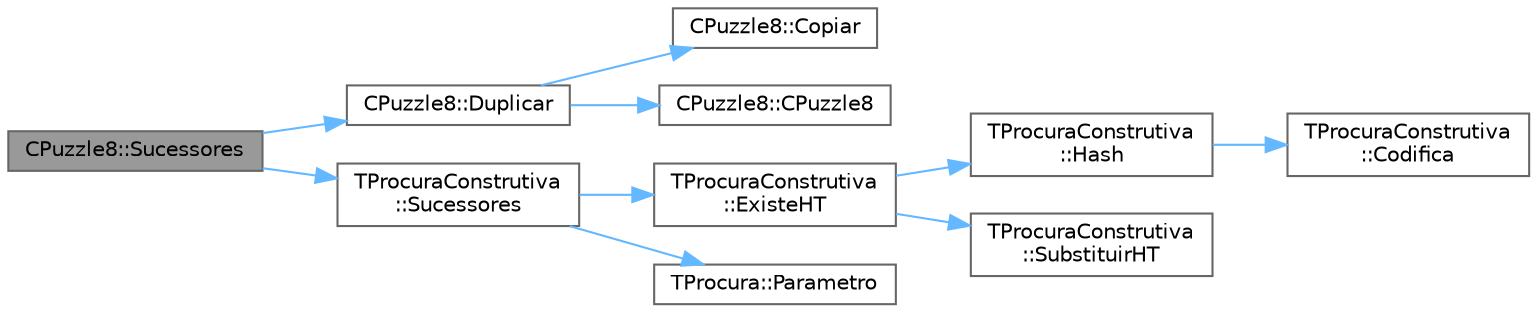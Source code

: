 digraph "CPuzzle8::Sucessores"
{
 // LATEX_PDF_SIZE
  bgcolor="transparent";
  edge [fontname=Helvetica,fontsize=10,labelfontname=Helvetica,labelfontsize=10];
  node [fontname=Helvetica,fontsize=10,shape=box,height=0.2,width=0.4];
  rankdir="LR";
  Node1 [id="Node000001",label="CPuzzle8::Sucessores",height=0.2,width=0.4,color="gray40", fillcolor="grey60", style="filled", fontcolor="black",tooltip="Coloca em sucessores a lista de estados sucessores."];
  Node1 -> Node2 [id="edge10_Node000001_Node000002",color="steelblue1",style="solid",tooltip=" "];
  Node2 [id="Node000002",label="CPuzzle8::Duplicar",height=0.2,width=0.4,color="grey40", fillcolor="white", style="filled",URL="$classCPuzzle8.html#ad0638a270ace9056ffba040d2479fd5a",tooltip="Cria um objecto que é uma cópia deste."];
  Node2 -> Node3 [id="edge11_Node000002_Node000003",color="steelblue1",style="solid",tooltip=" "];
  Node3 [id="Node000003",label="CPuzzle8::Copiar",height=0.2,width=0.4,color="grey40", fillcolor="white", style="filled",URL="$classCPuzzle8.html#aeff7640f4f77cbc742d751185954bce4",tooltip=" "];
  Node2 -> Node4 [id="edge12_Node000002_Node000004",color="steelblue1",style="solid",tooltip=" "];
  Node4 [id="Node000004",label="CPuzzle8::CPuzzle8",height=0.2,width=0.4,color="grey40", fillcolor="white", style="filled",URL="$classCPuzzle8.html#affc83c1c8d36cf1bad6fb48b3d5a7dab",tooltip=" "];
  Node1 -> Node5 [id="edge13_Node000001_Node000005",color="steelblue1",style="solid",tooltip=" "];
  Node5 [id="Node000005",label="TProcuraConstrutiva\l::Sucessores",height=0.2,width=0.4,color="grey40", fillcolor="white", style="filled",URL="$group__RedefinicaoMandatoria.html#ga0a13570d2f5a21296e3c10c2780e170c",tooltip="Coloca em sucessores a lista de estados sucessores."];
  Node5 -> Node6 [id="edge14_Node000005_Node000006",color="steelblue1",style="solid",tooltip=" "];
  Node6 [id="Node000006",label="TProcuraConstrutiva\l::ExisteHT",height=0.2,width=0.4,color="grey40", fillcolor="white", style="filled",URL="$classTProcuraConstrutiva.html#ad7857beab462b4b09a37e70cc9c787ac",tooltip=" "];
  Node6 -> Node7 [id="edge15_Node000006_Node000007",color="steelblue1",style="solid",tooltip=" "];
  Node7 [id="Node000007",label="TProcuraConstrutiva\l::Hash",height=0.2,width=0.4,color="grey40", fillcolor="white", style="filled",URL="$classTProcuraConstrutiva.html#a70375188a6ee7775bc842a3e64f8e35c",tooltip=" "];
  Node7 -> Node8 [id="edge16_Node000007_Node000008",color="steelblue1",style="solid",tooltip=" "];
  Node8 [id="Node000008",label="TProcuraConstrutiva\l::Codifica",height=0.2,width=0.4,color="grey40", fillcolor="white", style="filled",URL="$group__RedefinicaoSugerida.html#ga5ff46e85c8f1394c2502f17025284c11",tooltip="Codifica o estado para um vetor de inteiros de 64 bits."];
  Node6 -> Node9 [id="edge17_Node000006_Node000009",color="steelblue1",style="solid",tooltip=" "];
  Node9 [id="Node000009",label="TProcuraConstrutiva\l::SubstituirHT",height=0.2,width=0.4,color="grey40", fillcolor="white", style="filled",URL="$classTProcuraConstrutiva.html#a99b7a74f16f5a1b63b12bf629b902057",tooltip=" "];
  Node5 -> Node10 [id="edge18_Node000005_Node000010",color="steelblue1",style="solid",tooltip=" "];
  Node10 [id="Node000010",label="TProcura::Parametro",height=0.2,width=0.4,color="grey40", fillcolor="white", style="filled",URL="$classTProcura.html#a0e9e692f29af8a5d5279a8647c800437",tooltip=" "];
}
